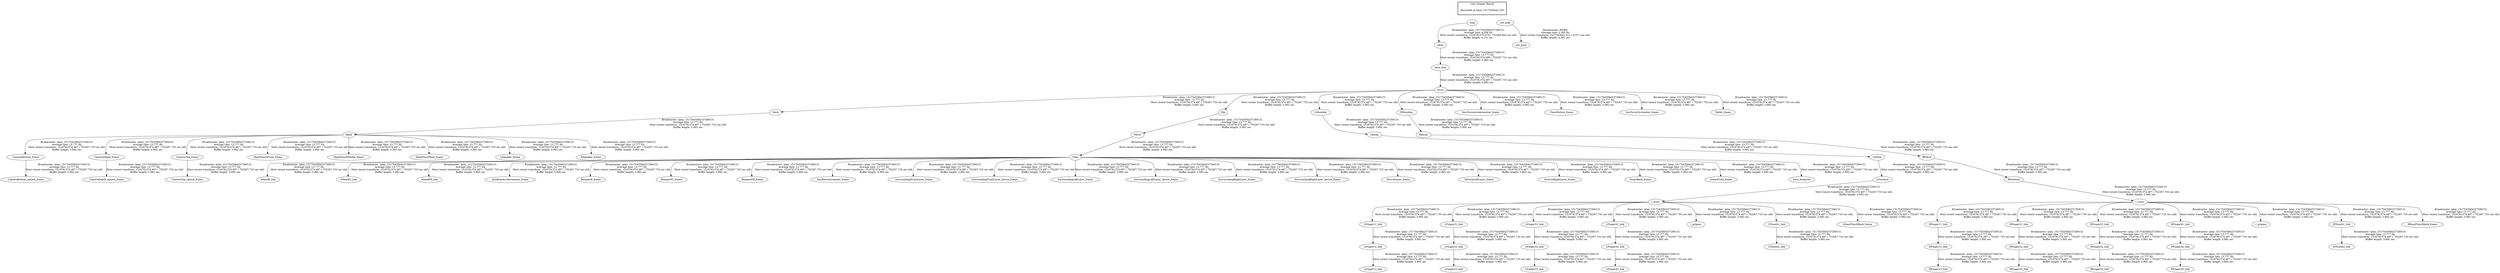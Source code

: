 digraph G {
"map" -> "odom"[label="Broadcaster: /play_1517543584237269131\nAverage rate: 4.358 Hz\nMost recent transform: 1516791375.376 ( 752266.854 sec old)\nBuffer length: 4.131 sec\n"];
"Neck" -> "Head"[label="Broadcaster: /play_1517543584237269131\nAverage rate: 13.777 Hz\nMost recent transform: 1516791374.497 ( 752267.733 sec old)\nBuffer length: 3.992 sec\n"];
"torso" -> "Neck"[label="Broadcaster: /play_1517543584237269131\nAverage rate: 13.777 Hz\nMost recent transform: 1516791374.497 ( 752267.733 sec old)\nBuffer length: 3.992 sec\n"];
"base_link" -> "torso"[label="Broadcaster: /play_1517543584237269131\nAverage rate: 13.777 Hz\nMost recent transform: 1516791374.497 ( 752267.733 sec old)\nBuffer length: 3.992 sec\n"];
"Hip" -> "Pelvis"[label="Broadcaster: /play_1517543584237269131\nAverage rate: 13.777 Hz\nMost recent transform: 1516791374.497 ( 752267.733 sec old)\nBuffer length: 3.992 sec\n"];
"torso" -> "Hip"[label="Broadcaster: /play_1517543584237269131\nAverage rate: 13.777 Hz\nMost recent transform: 1516791374.497 ( 752267.733 sec old)\nBuffer length: 3.992 sec\n"];
"Pelvis" -> "Tibia"[label="Broadcaster: /play_1517543584237269131\nAverage rate: 13.777 Hz\nMost recent transform: 1516791374.497 ( 752267.733 sec old)\nBuffer length: 3.992 sec\n"];
"LElbow" -> "LForeArm"[label="Broadcaster: /play_1517543584237269131\nAverage rate: 13.777 Hz\nMost recent transform: 1516791374.497 ( 752267.733 sec old)\nBuffer length: 3.992 sec\n"];
"LBicep" -> "LElbow"[label="Broadcaster: /play_1517543584237269131\nAverage rate: 13.777 Hz\nMost recent transform: 1516791374.497 ( 752267.733 sec old)\nBuffer length: 3.992 sec\n"];
"LShoulder" -> "LBicep"[label="Broadcaster: /play_1517543584237269131\nAverage rate: 13.777 Hz\nMost recent transform: 1516791374.497 ( 752267.733 sec old)\nBuffer length: 3.992 sec\n"];
"l_wrist" -> "LFinger11_link"[label="Broadcaster: /play_1517543584237269131\nAverage rate: 13.777 Hz\nMost recent transform: 1516791374.497 ( 752267.733 sec old)\nBuffer length: 3.992 sec\n"];
"LForeArm" -> "l_wrist"[label="Broadcaster: /play_1517543584237269131\nAverage rate: 13.777 Hz\nMost recent transform: 1516791374.497 ( 752267.733 sec old)\nBuffer length: 3.992 sec\n"];
"LFinger11_link" -> "LFinger12_link"[label="Broadcaster: /play_1517543584237269131\nAverage rate: 13.777 Hz\nMost recent transform: 1516791374.497 ( 752267.733 sec old)\nBuffer length: 3.992 sec\n"];
"LFinger12_link" -> "LFinger13_link"[label="Broadcaster: /play_1517543584237269131\nAverage rate: 13.777 Hz\nMost recent transform: 1516791374.497 ( 752267.733 sec old)\nBuffer length: 3.992 sec\n"];
"l_wrist" -> "LFinger21_link"[label="Broadcaster: /play_1517543584237269131\nAverage rate: 13.777 Hz\nMost recent transform: 1516791374.497 ( 752267.733 sec old)\nBuffer length: 3.992 sec\n"];
"LFinger21_link" -> "LFinger22_link"[label="Broadcaster: /play_1517543584237269131\nAverage rate: 13.777 Hz\nMost recent transform: 1516791374.497 ( 752267.733 sec old)\nBuffer length: 3.992 sec\n"];
"LFinger22_link" -> "LFinger23_link"[label="Broadcaster: /play_1517543584237269131\nAverage rate: 13.777 Hz\nMost recent transform: 1516791374.497 ( 752267.733 sec old)\nBuffer length: 3.992 sec\n"];
"l_wrist" -> "LFinger31_link"[label="Broadcaster: /play_1517543584237269131\nAverage rate: 13.777 Hz\nMost recent transform: 1516791374.497 ( 752267.733 sec old)\nBuffer length: 3.992 sec\n"];
"LFinger31_link" -> "LFinger32_link"[label="Broadcaster: /play_1517543584237269131\nAverage rate: 13.777 Hz\nMost recent transform: 1516791374.497 ( 752267.733 sec old)\nBuffer length: 3.992 sec\n"];
"LFinger32_link" -> "LFinger33_link"[label="Broadcaster: /play_1517543584237269131\nAverage rate: 13.777 Hz\nMost recent transform: 1516791374.497 ( 752267.733 sec old)\nBuffer length: 3.992 sec\n"];
"l_wrist" -> "LFinger41_link"[label="Broadcaster: /play_1517543584237269131\nAverage rate: 13.777 Hz\nMost recent transform: 1516791374.497 ( 752267.733 sec old)\nBuffer length: 3.992 sec\n"];
"LFinger41_link" -> "LFinger42_link"[label="Broadcaster: /play_1517543584237269131\nAverage rate: 13.777 Hz\nMost recent transform: 1516791374.497 ( 752267.733 sec old)\nBuffer length: 3.992 sec\n"];
"LFinger42_link" -> "LFinger43_link"[label="Broadcaster: /play_1517543584237269131\nAverage rate: 13.777 Hz\nMost recent transform: 1516791374.497 ( 752267.733 sec old)\nBuffer length: 3.992 sec\n"];
"l_wrist" -> "l_gripper"[label="Broadcaster: /play_1517543584237269131\nAverage rate: 13.777 Hz\nMost recent transform: 1516791374.497 ( 752267.733 sec old)\nBuffer length: 3.992 sec\n"];
"torso" -> "LShoulder"[label="Broadcaster: /play_1517543584237269131\nAverage rate: 13.777 Hz\nMost recent transform: 1516791374.497 ( 752267.733 sec old)\nBuffer length: 3.992 sec\n"];
"l_wrist" -> "LThumb1_link"[label="Broadcaster: /play_1517543584237269131\nAverage rate: 13.777 Hz\nMost recent transform: 1516791374.497 ( 752267.733 sec old)\nBuffer length: 3.992 sec\n"];
"LThumb1_link" -> "LThumb2_link"[label="Broadcaster: /play_1517543584237269131\nAverage rate: 13.777 Hz\nMost recent transform: 1516791374.497 ( 752267.733 sec old)\nBuffer length: 3.992 sec\n"];
"RElbow" -> "RForeArm"[label="Broadcaster: /play_1517543584237269131\nAverage rate: 13.777 Hz\nMost recent transform: 1516791374.497 ( 752267.733 sec old)\nBuffer length: 3.992 sec\n"];
"RBicep" -> "RElbow"[label="Broadcaster: /play_1517543584237269131\nAverage rate: 13.777 Hz\nMost recent transform: 1516791374.497 ( 752267.733 sec old)\nBuffer length: 3.992 sec\n"];
"RShoulder" -> "RBicep"[label="Broadcaster: /play_1517543584237269131\nAverage rate: 13.777 Hz\nMost recent transform: 1516791374.497 ( 752267.733 sec old)\nBuffer length: 3.992 sec\n"];
"r_wrist" -> "RFinger11_link"[label="Broadcaster: /play_1517543584237269131\nAverage rate: 13.777 Hz\nMost recent transform: 1516791374.497 ( 752267.733 sec old)\nBuffer length: 3.992 sec\n"];
"RForeArm" -> "r_wrist"[label="Broadcaster: /play_1517543584237269131\nAverage rate: 13.777 Hz\nMost recent transform: 1516791374.497 ( 752267.733 sec old)\nBuffer length: 3.992 sec\n"];
"RFinger11_link" -> "RFinger12_link"[label="Broadcaster: /play_1517543584237269131\nAverage rate: 13.777 Hz\nMost recent transform: 1516791374.497 ( 752267.733 sec old)\nBuffer length: 3.992 sec\n"];
"RFinger12_link" -> "RFinger13_link"[label="Broadcaster: /play_1517543584237269131\nAverage rate: 13.777 Hz\nMost recent transform: 1516791374.497 ( 752267.733 sec old)\nBuffer length: 3.992 sec\n"];
"r_wrist" -> "RFinger21_link"[label="Broadcaster: /play_1517543584237269131\nAverage rate: 13.777 Hz\nMost recent transform: 1516791374.497 ( 752267.733 sec old)\nBuffer length: 3.992 sec\n"];
"RFinger21_link" -> "RFinger22_link"[label="Broadcaster: /play_1517543584237269131\nAverage rate: 13.777 Hz\nMost recent transform: 1516791374.497 ( 752267.733 sec old)\nBuffer length: 3.992 sec\n"];
"RFinger22_link" -> "RFinger23_link"[label="Broadcaster: /play_1517543584237269131\nAverage rate: 13.777 Hz\nMost recent transform: 1516791374.497 ( 752267.733 sec old)\nBuffer length: 3.992 sec\n"];
"r_wrist" -> "RFinger31_link"[label="Broadcaster: /play_1517543584237269131\nAverage rate: 13.777 Hz\nMost recent transform: 1516791374.497 ( 752267.733 sec old)\nBuffer length: 3.992 sec\n"];
"RFinger31_link" -> "RFinger32_link"[label="Broadcaster: /play_1517543584237269131\nAverage rate: 13.777 Hz\nMost recent transform: 1516791374.497 ( 752267.733 sec old)\nBuffer length: 3.992 sec\n"];
"RFinger32_link" -> "RFinger33_link"[label="Broadcaster: /play_1517543584237269131\nAverage rate: 13.777 Hz\nMost recent transform: 1516791374.497 ( 752267.733 sec old)\nBuffer length: 3.992 sec\n"];
"r_wrist" -> "RFinger41_link"[label="Broadcaster: /play_1517543584237269131\nAverage rate: 13.777 Hz\nMost recent transform: 1516791374.497 ( 752267.733 sec old)\nBuffer length: 3.992 sec\n"];
"RFinger41_link" -> "RFinger42_link"[label="Broadcaster: /play_1517543584237269131\nAverage rate: 13.777 Hz\nMost recent transform: 1516791374.497 ( 752267.733 sec old)\nBuffer length: 3.992 sec\n"];
"RFinger42_link" -> "RFinger43_link"[label="Broadcaster: /play_1517543584237269131\nAverage rate: 13.777 Hz\nMost recent transform: 1516791374.497 ( 752267.733 sec old)\nBuffer length: 3.992 sec\n"];
"r_wrist" -> "r_gripper"[label="Broadcaster: /play_1517543584237269131\nAverage rate: 13.777 Hz\nMost recent transform: 1516791374.497 ( 752267.733 sec old)\nBuffer length: 3.992 sec\n"];
"torso" -> "RShoulder"[label="Broadcaster: /play_1517543584237269131\nAverage rate: 13.777 Hz\nMost recent transform: 1516791374.497 ( 752267.733 sec old)\nBuffer length: 3.992 sec\n"];
"r_wrist" -> "RThumb1_link"[label="Broadcaster: /play_1517543584237269131\nAverage rate: 13.777 Hz\nMost recent transform: 1516791374.497 ( 752267.733 sec old)\nBuffer length: 3.992 sec\n"];
"RThumb1_link" -> "RThumb2_link"[label="Broadcaster: /play_1517543584237269131\nAverage rate: 13.777 Hz\nMost recent transform: 1516791374.497 ( 752267.733 sec old)\nBuffer length: 3.992 sec\n"];
"Tibia" -> "WheelB_link"[label="Broadcaster: /play_1517543584237269131\nAverage rate: 13.777 Hz\nMost recent transform: 1516791374.497 ( 752267.733 sec old)\nBuffer length: 3.992 sec\n"];
"Tibia" -> "WheelFL_link"[label="Broadcaster: /play_1517543584237269131\nAverage rate: 13.777 Hz\nMost recent transform: 1516791374.497 ( 752267.733 sec old)\nBuffer length: 3.992 sec\n"];
"Tibia" -> "WheelFR_link"[label="Broadcaster: /play_1517543584237269131\nAverage rate: 13.777 Hz\nMost recent transform: 1516791374.497 ( 752267.733 sec old)\nBuffer length: 3.992 sec\n"];
"Tibia" -> "ImuBaseAccelerometer_frame"[label="Broadcaster: /play_1517543584237269131\nAverage rate: 13.777 Hz\nMost recent transform: 1516791374.497 ( 752267.733 sec old)\nBuffer length: 3.992 sec\n"];
"torso" -> "ImuTorsoAccelerometer_frame"[label="Broadcaster: /play_1517543584237269131\nAverage rate: 13.777 Hz\nMost recent transform: 1516791374.497 ( 752267.733 sec old)\nBuffer length: 3.992 sec\n"];
"Tibia" -> "BumperB_frame"[label="Broadcaster: /play_1517543584237269131\nAverage rate: 13.777 Hz\nMost recent transform: 1516791374.497 ( 752267.733 sec old)\nBuffer length: 3.992 sec\n"];
"Tibia" -> "BumperFL_frame"[label="Broadcaster: /play_1517543584237269131\nAverage rate: 13.777 Hz\nMost recent transform: 1516791374.497 ( 752267.733 sec old)\nBuffer length: 3.992 sec\n"];
"Tibia" -> "BumperFR_frame"[label="Broadcaster: /play_1517543584237269131\nAverage rate: 13.777 Hz\nMost recent transform: 1516791374.497 ( 752267.733 sec old)\nBuffer length: 3.992 sec\n"];
"CameraBottom_frame" -> "CameraBottom_optical_frame"[label="Broadcaster: /play_1517543584237269131\nAverage rate: 13.777 Hz\nMost recent transform: 1516791374.497 ( 752267.733 sec old)\nBuffer length: 3.992 sec\n"];
"Head" -> "CameraBottom_frame"[label="Broadcaster: /play_1517543584237269131\nAverage rate: 13.777 Hz\nMost recent transform: 1516791374.497 ( 752267.733 sec old)\nBuffer length: 3.992 sec\n"];
"CameraDepth_frame" -> "CameraDepth_optical_frame"[label="Broadcaster: /play_1517543584237269131\nAverage rate: 13.777 Hz\nMost recent transform: 1516791374.497 ( 752267.733 sec old)\nBuffer length: 3.992 sec\n"];
"Head" -> "CameraDepth_frame"[label="Broadcaster: /play_1517543584237269131\nAverage rate: 13.777 Hz\nMost recent transform: 1516791374.497 ( 752267.733 sec old)\nBuffer length: 3.992 sec\n"];
"CameraTop_frame" -> "CameraTop_optical_frame"[label="Broadcaster: /play_1517543584237269131\nAverage rate: 13.777 Hz\nMost recent transform: 1516791374.497 ( 752267.733 sec old)\nBuffer length: 3.992 sec\n"];
"Head" -> "CameraTop_frame"[label="Broadcaster: /play_1517543584237269131\nAverage rate: 13.777 Hz\nMost recent transform: 1516791374.497 ( 752267.733 sec old)\nBuffer length: 3.992 sec\n"];
"torso" -> "ChestButton_frame"[label="Broadcaster: /play_1517543584237269131\nAverage rate: 13.777 Hz\nMost recent transform: 1516791374.497 ( 752267.733 sec old)\nBuffer length: 3.992 sec\n"];
"Tibia" -> "ImuBaseGyrometer_frame"[label="Broadcaster: /play_1517543584237269131\nAverage rate: 13.777 Hz\nMost recent transform: 1516791374.497 ( 752267.733 sec old)\nBuffer length: 3.992 sec\n"];
"torso" -> "ImuTorsoGyrometer_frame"[label="Broadcaster: /play_1517543584237269131\nAverage rate: 13.777 Hz\nMost recent transform: 1516791374.497 ( 752267.733 sec old)\nBuffer length: 3.992 sec\n"];
"Head" -> "HeadTouchFront_frame"[label="Broadcaster: /play_1517543584237269131\nAverage rate: 13.777 Hz\nMost recent transform: 1516791374.497 ( 752267.733 sec old)\nBuffer length: 3.992 sec\n"];
"Head" -> "HeadTouchMiddle_frame"[label="Broadcaster: /play_1517543584237269131\nAverage rate: 13.777 Hz\nMost recent transform: 1516791374.497 ( 752267.733 sec old)\nBuffer length: 3.992 sec\n"];
"Head" -> "HeadTouchRear_frame"[label="Broadcaster: /play_1517543584237269131\nAverage rate: 13.777 Hz\nMost recent transform: 1516791374.497 ( 752267.733 sec old)\nBuffer length: 3.992 sec\n"];
"l_wrist" -> "LHandTouchBack_frame"[label="Broadcaster: /play_1517543584237269131\nAverage rate: 13.777 Hz\nMost recent transform: 1516791374.497 ( 752267.733 sec old)\nBuffer length: 3.992 sec\n"];
"Tibia" -> "SurroundingFrontLaser_frame"[label="Broadcaster: /play_1517543584237269131\nAverage rate: 13.777 Hz\nMost recent transform: 1516791374.497 ( 752267.733 sec old)\nBuffer length: 3.992 sec\n"];
"Tibia" -> "SurroundingFrontLaser_device_frame"[label="Broadcaster: /play_1517543584237269131\nAverage rate: 13.777 Hz\nMost recent transform: 1516791374.497 ( 752267.733 sec old)\nBuffer length: 3.992 sec\n"];
"Tibia" -> "SurroundingLeftLaser_frame"[label="Broadcaster: /play_1517543584237269131\nAverage rate: 13.777 Hz\nMost recent transform: 1516791374.497 ( 752267.733 sec old)\nBuffer length: 3.992 sec\n"];
"Tibia" -> "SurroundingLeftLaser_device_frame"[label="Broadcaster: /play_1517543584237269131\nAverage rate: 13.777 Hz\nMost recent transform: 1516791374.497 ( 752267.733 sec old)\nBuffer length: 3.992 sec\n"];
"Tibia" -> "SurroundingRightLaser_frame"[label="Broadcaster: /play_1517543584237269131\nAverage rate: 13.777 Hz\nMost recent transform: 1516791374.497 ( 752267.733 sec old)\nBuffer length: 3.992 sec\n"];
"Tibia" -> "SurroundingRightLaser_device_frame"[label="Broadcaster: /play_1517543584237269131\nAverage rate: 13.777 Hz\nMost recent transform: 1516791374.497 ( 752267.733 sec old)\nBuffer length: 3.992 sec\n"];
"Tibia" -> "ShovelLaser_frame"[label="Broadcaster: /play_1517543584237269131\nAverage rate: 13.777 Hz\nMost recent transform: 1516791374.497 ( 752267.733 sec old)\nBuffer length: 3.992 sec\n"];
"Tibia" -> "VerticalLeftLaser_frame"[label="Broadcaster: /play_1517543584237269131\nAverage rate: 13.777 Hz\nMost recent transform: 1516791374.497 ( 752267.733 sec old)\nBuffer length: 3.992 sec\n"];
"Tibia" -> "VerticalRightLaser_frame"[label="Broadcaster: /play_1517543584237269131\nAverage rate: 13.777 Hz\nMost recent transform: 1516791374.497 ( 752267.733 sec old)\nBuffer length: 3.992 sec\n"];
"r_wrist" -> "RHandTouchBack_frame"[label="Broadcaster: /play_1517543584237269131\nAverage rate: 13.777 Hz\nMost recent transform: 1516791374.497 ( 752267.733 sec old)\nBuffer length: 3.992 sec\n"];
"Tibia" -> "SonarBack_frame"[label="Broadcaster: /play_1517543584237269131\nAverage rate: 13.777 Hz\nMost recent transform: 1516791374.497 ( 752267.733 sec old)\nBuffer length: 3.992 sec\n"];
"Tibia" -> "SonarFront_frame"[label="Broadcaster: /play_1517543584237269131\nAverage rate: 13.777 Hz\nMost recent transform: 1516791374.497 ( 752267.733 sec old)\nBuffer length: 3.992 sec\n"];
"Head" -> "LSpeaker_frame"[label="Broadcaster: /play_1517543584237269131\nAverage rate: 13.777 Hz\nMost recent transform: 1516791374.497 ( 752267.733 sec old)\nBuffer length: 3.992 sec\n"];
"Head" -> "RSpeaker_frame"[label="Broadcaster: /play_1517543584237269131\nAverage rate: 13.777 Hz\nMost recent transform: 1516791374.497 ( 752267.733 sec old)\nBuffer length: 3.992 sec\n"];
"torso" -> "Tablet_frame"[label="Broadcaster: /play_1517543584237269131\nAverage rate: 13.777 Hz\nMost recent transform: 1516791374.497 ( 752267.733 sec old)\nBuffer length: 3.992 sec\n"];
"Tibia" -> "base_footprint"[label="Broadcaster: /play_1517543584237269131\nAverage rate: 13.777 Hz\nMost recent transform: 1516791374.497 ( 752267.733 sec old)\nBuffer length: 3.992 sec\n"];
"odom" -> "base_link"[label="Broadcaster: /play_1517543584237269131\nAverage rate: 13.777 Hz\nMost recent transform: 1516791374.498 ( 752267.731 sec old)\nBuffer length: 3.992 sec\n"];
"orb_map" -> "orb_pose"[label="Broadcaster: /RGBD\nAverage rate: 2.183 Hz\nMost recent transform: 1517543642.212 ( 0.017 sec old)\nBuffer length: 4.581 sec\n"];
edge [style=invis];
 subgraph cluster_legend { style=bold; color=black; label ="view_frames Result";
"Recorded at time: 1517543642.229"[ shape=plaintext ] ;
 }->"map";
edge [style=invis];
 subgraph cluster_legend { style=bold; color=black; label ="view_frames Result";
"Recorded at time: 1517543642.229"[ shape=plaintext ] ;
 }->"orb_map";
}
